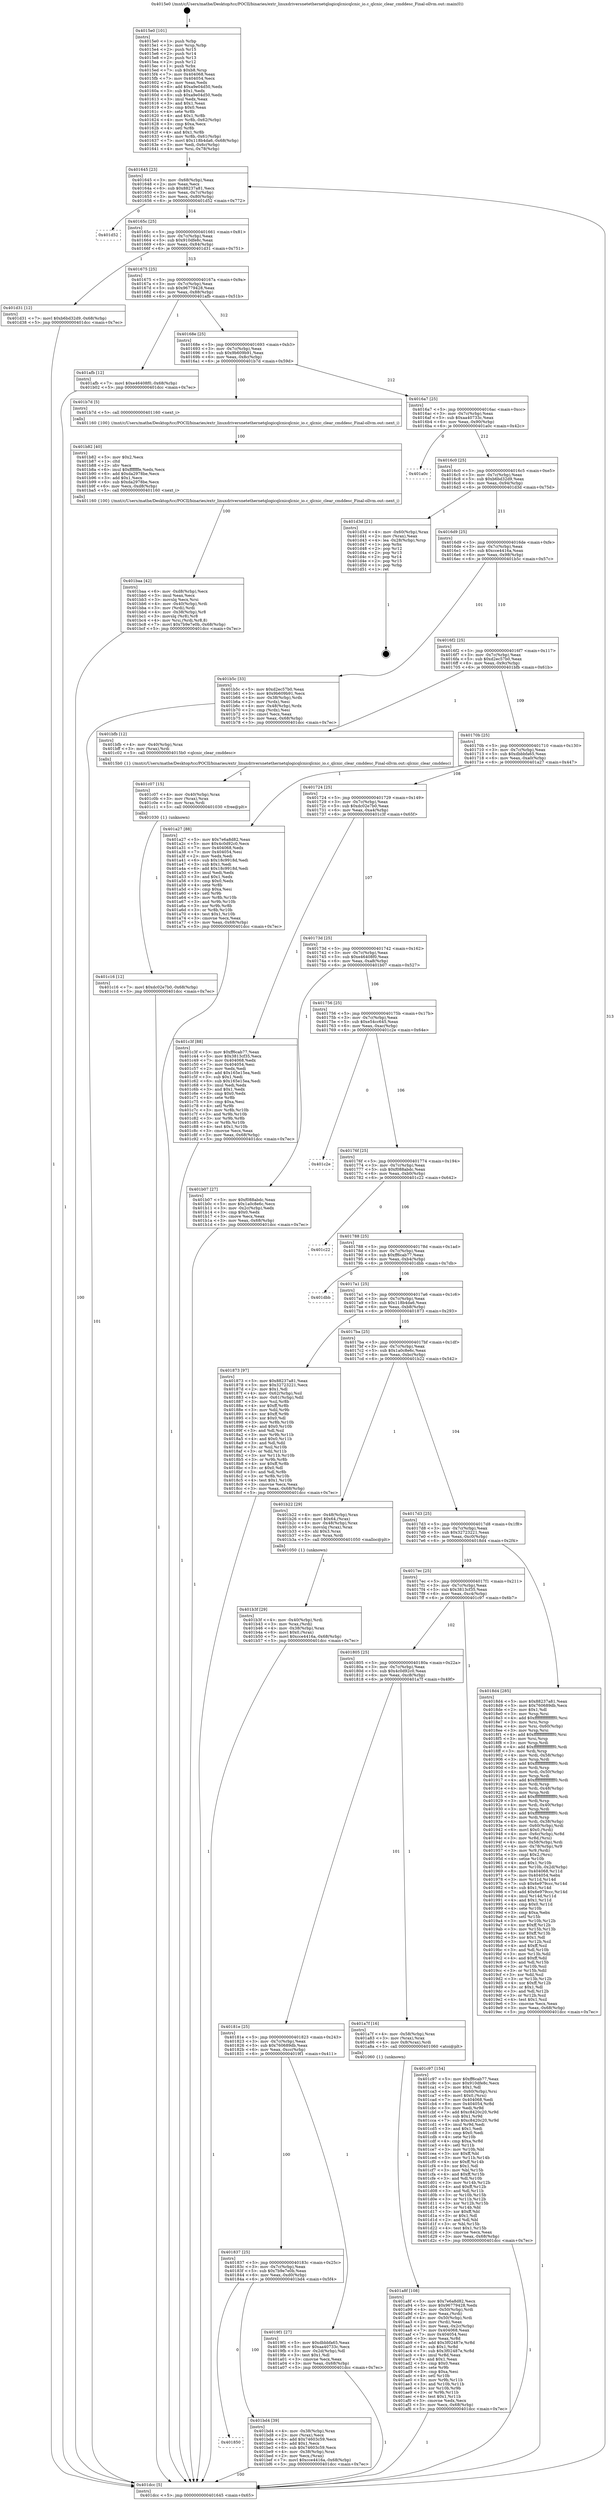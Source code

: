 digraph "0x4015e0" {
  label = "0x4015e0 (/mnt/c/Users/mathe/Desktop/tcc/POCII/binaries/extr_linuxdriversnetethernetqlogicqlcnicqlcnic_io.c_qlcnic_clear_cmddesc_Final-ollvm.out::main(0))"
  labelloc = "t"
  node[shape=record]

  Entry [label="",width=0.3,height=0.3,shape=circle,fillcolor=black,style=filled]
  "0x401645" [label="{
     0x401645 [23]\l
     | [instrs]\l
     &nbsp;&nbsp;0x401645 \<+3\>: mov -0x68(%rbp),%eax\l
     &nbsp;&nbsp;0x401648 \<+2\>: mov %eax,%ecx\l
     &nbsp;&nbsp;0x40164a \<+6\>: sub $0x88237a81,%ecx\l
     &nbsp;&nbsp;0x401650 \<+3\>: mov %eax,-0x7c(%rbp)\l
     &nbsp;&nbsp;0x401653 \<+3\>: mov %ecx,-0x80(%rbp)\l
     &nbsp;&nbsp;0x401656 \<+6\>: je 0000000000401d52 \<main+0x772\>\l
  }"]
  "0x401d52" [label="{
     0x401d52\l
  }", style=dashed]
  "0x40165c" [label="{
     0x40165c [25]\l
     | [instrs]\l
     &nbsp;&nbsp;0x40165c \<+5\>: jmp 0000000000401661 \<main+0x81\>\l
     &nbsp;&nbsp;0x401661 \<+3\>: mov -0x7c(%rbp),%eax\l
     &nbsp;&nbsp;0x401664 \<+5\>: sub $0x910dfe8c,%eax\l
     &nbsp;&nbsp;0x401669 \<+6\>: mov %eax,-0x84(%rbp)\l
     &nbsp;&nbsp;0x40166f \<+6\>: je 0000000000401d31 \<main+0x751\>\l
  }"]
  Exit [label="",width=0.3,height=0.3,shape=circle,fillcolor=black,style=filled,peripheries=2]
  "0x401d31" [label="{
     0x401d31 [12]\l
     | [instrs]\l
     &nbsp;&nbsp;0x401d31 \<+7\>: movl $0xb6bd32d9,-0x68(%rbp)\l
     &nbsp;&nbsp;0x401d38 \<+5\>: jmp 0000000000401dcc \<main+0x7ec\>\l
  }"]
  "0x401675" [label="{
     0x401675 [25]\l
     | [instrs]\l
     &nbsp;&nbsp;0x401675 \<+5\>: jmp 000000000040167a \<main+0x9a\>\l
     &nbsp;&nbsp;0x40167a \<+3\>: mov -0x7c(%rbp),%eax\l
     &nbsp;&nbsp;0x40167d \<+5\>: sub $0x96779428,%eax\l
     &nbsp;&nbsp;0x401682 \<+6\>: mov %eax,-0x88(%rbp)\l
     &nbsp;&nbsp;0x401688 \<+6\>: je 0000000000401afb \<main+0x51b\>\l
  }"]
  "0x401c16" [label="{
     0x401c16 [12]\l
     | [instrs]\l
     &nbsp;&nbsp;0x401c16 \<+7\>: movl $0xdc02e7b0,-0x68(%rbp)\l
     &nbsp;&nbsp;0x401c1d \<+5\>: jmp 0000000000401dcc \<main+0x7ec\>\l
  }"]
  "0x401afb" [label="{
     0x401afb [12]\l
     | [instrs]\l
     &nbsp;&nbsp;0x401afb \<+7\>: movl $0xe46408f0,-0x68(%rbp)\l
     &nbsp;&nbsp;0x401b02 \<+5\>: jmp 0000000000401dcc \<main+0x7ec\>\l
  }"]
  "0x40168e" [label="{
     0x40168e [25]\l
     | [instrs]\l
     &nbsp;&nbsp;0x40168e \<+5\>: jmp 0000000000401693 \<main+0xb3\>\l
     &nbsp;&nbsp;0x401693 \<+3\>: mov -0x7c(%rbp),%eax\l
     &nbsp;&nbsp;0x401696 \<+5\>: sub $0x9b609b91,%eax\l
     &nbsp;&nbsp;0x40169b \<+6\>: mov %eax,-0x8c(%rbp)\l
     &nbsp;&nbsp;0x4016a1 \<+6\>: je 0000000000401b7d \<main+0x59d\>\l
  }"]
  "0x401c07" [label="{
     0x401c07 [15]\l
     | [instrs]\l
     &nbsp;&nbsp;0x401c07 \<+4\>: mov -0x40(%rbp),%rax\l
     &nbsp;&nbsp;0x401c0b \<+3\>: mov (%rax),%rax\l
     &nbsp;&nbsp;0x401c0e \<+3\>: mov %rax,%rdi\l
     &nbsp;&nbsp;0x401c11 \<+5\>: call 0000000000401030 \<free@plt\>\l
     | [calls]\l
     &nbsp;&nbsp;0x401030 \{1\} (unknown)\l
  }"]
  "0x401b7d" [label="{
     0x401b7d [5]\l
     | [instrs]\l
     &nbsp;&nbsp;0x401b7d \<+5\>: call 0000000000401160 \<next_i\>\l
     | [calls]\l
     &nbsp;&nbsp;0x401160 \{100\} (/mnt/c/Users/mathe/Desktop/tcc/POCII/binaries/extr_linuxdriversnetethernetqlogicqlcnicqlcnic_io.c_qlcnic_clear_cmddesc_Final-ollvm.out::next_i)\l
  }"]
  "0x4016a7" [label="{
     0x4016a7 [25]\l
     | [instrs]\l
     &nbsp;&nbsp;0x4016a7 \<+5\>: jmp 00000000004016ac \<main+0xcc\>\l
     &nbsp;&nbsp;0x4016ac \<+3\>: mov -0x7c(%rbp),%eax\l
     &nbsp;&nbsp;0x4016af \<+5\>: sub $0xaa40733c,%eax\l
     &nbsp;&nbsp;0x4016b4 \<+6\>: mov %eax,-0x90(%rbp)\l
     &nbsp;&nbsp;0x4016ba \<+6\>: je 0000000000401a0c \<main+0x42c\>\l
  }"]
  "0x401850" [label="{
     0x401850\l
  }", style=dashed]
  "0x401a0c" [label="{
     0x401a0c\l
  }", style=dashed]
  "0x4016c0" [label="{
     0x4016c0 [25]\l
     | [instrs]\l
     &nbsp;&nbsp;0x4016c0 \<+5\>: jmp 00000000004016c5 \<main+0xe5\>\l
     &nbsp;&nbsp;0x4016c5 \<+3\>: mov -0x7c(%rbp),%eax\l
     &nbsp;&nbsp;0x4016c8 \<+5\>: sub $0xb6bd32d9,%eax\l
     &nbsp;&nbsp;0x4016cd \<+6\>: mov %eax,-0x94(%rbp)\l
     &nbsp;&nbsp;0x4016d3 \<+6\>: je 0000000000401d3d \<main+0x75d\>\l
  }"]
  "0x401bd4" [label="{
     0x401bd4 [39]\l
     | [instrs]\l
     &nbsp;&nbsp;0x401bd4 \<+4\>: mov -0x38(%rbp),%rax\l
     &nbsp;&nbsp;0x401bd8 \<+2\>: mov (%rax),%ecx\l
     &nbsp;&nbsp;0x401bda \<+6\>: add $0x74603c59,%ecx\l
     &nbsp;&nbsp;0x401be0 \<+3\>: add $0x1,%ecx\l
     &nbsp;&nbsp;0x401be3 \<+6\>: sub $0x74603c59,%ecx\l
     &nbsp;&nbsp;0x401be9 \<+4\>: mov -0x38(%rbp),%rax\l
     &nbsp;&nbsp;0x401bed \<+2\>: mov %ecx,(%rax)\l
     &nbsp;&nbsp;0x401bef \<+7\>: movl $0xcce4416a,-0x68(%rbp)\l
     &nbsp;&nbsp;0x401bf6 \<+5\>: jmp 0000000000401dcc \<main+0x7ec\>\l
  }"]
  "0x401d3d" [label="{
     0x401d3d [21]\l
     | [instrs]\l
     &nbsp;&nbsp;0x401d3d \<+4\>: mov -0x60(%rbp),%rax\l
     &nbsp;&nbsp;0x401d41 \<+2\>: mov (%rax),%eax\l
     &nbsp;&nbsp;0x401d43 \<+4\>: lea -0x28(%rbp),%rsp\l
     &nbsp;&nbsp;0x401d47 \<+1\>: pop %rbx\l
     &nbsp;&nbsp;0x401d48 \<+2\>: pop %r12\l
     &nbsp;&nbsp;0x401d4a \<+2\>: pop %r13\l
     &nbsp;&nbsp;0x401d4c \<+2\>: pop %r14\l
     &nbsp;&nbsp;0x401d4e \<+2\>: pop %r15\l
     &nbsp;&nbsp;0x401d50 \<+1\>: pop %rbp\l
     &nbsp;&nbsp;0x401d51 \<+1\>: ret\l
  }"]
  "0x4016d9" [label="{
     0x4016d9 [25]\l
     | [instrs]\l
     &nbsp;&nbsp;0x4016d9 \<+5\>: jmp 00000000004016de \<main+0xfe\>\l
     &nbsp;&nbsp;0x4016de \<+3\>: mov -0x7c(%rbp),%eax\l
     &nbsp;&nbsp;0x4016e1 \<+5\>: sub $0xcce4416a,%eax\l
     &nbsp;&nbsp;0x4016e6 \<+6\>: mov %eax,-0x98(%rbp)\l
     &nbsp;&nbsp;0x4016ec \<+6\>: je 0000000000401b5c \<main+0x57c\>\l
  }"]
  "0x401baa" [label="{
     0x401baa [42]\l
     | [instrs]\l
     &nbsp;&nbsp;0x401baa \<+6\>: mov -0xd8(%rbp),%ecx\l
     &nbsp;&nbsp;0x401bb0 \<+3\>: imul %eax,%ecx\l
     &nbsp;&nbsp;0x401bb3 \<+3\>: movslq %ecx,%rsi\l
     &nbsp;&nbsp;0x401bb6 \<+4\>: mov -0x40(%rbp),%rdi\l
     &nbsp;&nbsp;0x401bba \<+3\>: mov (%rdi),%rdi\l
     &nbsp;&nbsp;0x401bbd \<+4\>: mov -0x38(%rbp),%r8\l
     &nbsp;&nbsp;0x401bc1 \<+3\>: movslq (%r8),%r8\l
     &nbsp;&nbsp;0x401bc4 \<+4\>: mov %rsi,(%rdi,%r8,8)\l
     &nbsp;&nbsp;0x401bc8 \<+7\>: movl $0x7b9e7e0b,-0x68(%rbp)\l
     &nbsp;&nbsp;0x401bcf \<+5\>: jmp 0000000000401dcc \<main+0x7ec\>\l
  }"]
  "0x401b5c" [label="{
     0x401b5c [33]\l
     | [instrs]\l
     &nbsp;&nbsp;0x401b5c \<+5\>: mov $0xd2ec57b0,%eax\l
     &nbsp;&nbsp;0x401b61 \<+5\>: mov $0x9b609b91,%ecx\l
     &nbsp;&nbsp;0x401b66 \<+4\>: mov -0x38(%rbp),%rdx\l
     &nbsp;&nbsp;0x401b6a \<+2\>: mov (%rdx),%esi\l
     &nbsp;&nbsp;0x401b6c \<+4\>: mov -0x48(%rbp),%rdx\l
     &nbsp;&nbsp;0x401b70 \<+2\>: cmp (%rdx),%esi\l
     &nbsp;&nbsp;0x401b72 \<+3\>: cmovl %ecx,%eax\l
     &nbsp;&nbsp;0x401b75 \<+3\>: mov %eax,-0x68(%rbp)\l
     &nbsp;&nbsp;0x401b78 \<+5\>: jmp 0000000000401dcc \<main+0x7ec\>\l
  }"]
  "0x4016f2" [label="{
     0x4016f2 [25]\l
     | [instrs]\l
     &nbsp;&nbsp;0x4016f2 \<+5\>: jmp 00000000004016f7 \<main+0x117\>\l
     &nbsp;&nbsp;0x4016f7 \<+3\>: mov -0x7c(%rbp),%eax\l
     &nbsp;&nbsp;0x4016fa \<+5\>: sub $0xd2ec57b0,%eax\l
     &nbsp;&nbsp;0x4016ff \<+6\>: mov %eax,-0x9c(%rbp)\l
     &nbsp;&nbsp;0x401705 \<+6\>: je 0000000000401bfb \<main+0x61b\>\l
  }"]
  "0x401b82" [label="{
     0x401b82 [40]\l
     | [instrs]\l
     &nbsp;&nbsp;0x401b82 \<+5\>: mov $0x2,%ecx\l
     &nbsp;&nbsp;0x401b87 \<+1\>: cltd\l
     &nbsp;&nbsp;0x401b88 \<+2\>: idiv %ecx\l
     &nbsp;&nbsp;0x401b8a \<+6\>: imul $0xfffffffe,%edx,%ecx\l
     &nbsp;&nbsp;0x401b90 \<+6\>: add $0xda2978be,%ecx\l
     &nbsp;&nbsp;0x401b96 \<+3\>: add $0x1,%ecx\l
     &nbsp;&nbsp;0x401b99 \<+6\>: sub $0xda2978be,%ecx\l
     &nbsp;&nbsp;0x401b9f \<+6\>: mov %ecx,-0xd8(%rbp)\l
     &nbsp;&nbsp;0x401ba5 \<+5\>: call 0000000000401160 \<next_i\>\l
     | [calls]\l
     &nbsp;&nbsp;0x401160 \{100\} (/mnt/c/Users/mathe/Desktop/tcc/POCII/binaries/extr_linuxdriversnetethernetqlogicqlcnicqlcnic_io.c_qlcnic_clear_cmddesc_Final-ollvm.out::next_i)\l
  }"]
  "0x401bfb" [label="{
     0x401bfb [12]\l
     | [instrs]\l
     &nbsp;&nbsp;0x401bfb \<+4\>: mov -0x40(%rbp),%rax\l
     &nbsp;&nbsp;0x401bff \<+3\>: mov (%rax),%rdi\l
     &nbsp;&nbsp;0x401c02 \<+5\>: call 00000000004015b0 \<qlcnic_clear_cmddesc\>\l
     | [calls]\l
     &nbsp;&nbsp;0x4015b0 \{1\} (/mnt/c/Users/mathe/Desktop/tcc/POCII/binaries/extr_linuxdriversnetethernetqlogicqlcnicqlcnic_io.c_qlcnic_clear_cmddesc_Final-ollvm.out::qlcnic_clear_cmddesc)\l
  }"]
  "0x40170b" [label="{
     0x40170b [25]\l
     | [instrs]\l
     &nbsp;&nbsp;0x40170b \<+5\>: jmp 0000000000401710 \<main+0x130\>\l
     &nbsp;&nbsp;0x401710 \<+3\>: mov -0x7c(%rbp),%eax\l
     &nbsp;&nbsp;0x401713 \<+5\>: sub $0xdbbbfa65,%eax\l
     &nbsp;&nbsp;0x401718 \<+6\>: mov %eax,-0xa0(%rbp)\l
     &nbsp;&nbsp;0x40171e \<+6\>: je 0000000000401a27 \<main+0x447\>\l
  }"]
  "0x401b3f" [label="{
     0x401b3f [29]\l
     | [instrs]\l
     &nbsp;&nbsp;0x401b3f \<+4\>: mov -0x40(%rbp),%rdi\l
     &nbsp;&nbsp;0x401b43 \<+3\>: mov %rax,(%rdi)\l
     &nbsp;&nbsp;0x401b46 \<+4\>: mov -0x38(%rbp),%rax\l
     &nbsp;&nbsp;0x401b4a \<+6\>: movl $0x0,(%rax)\l
     &nbsp;&nbsp;0x401b50 \<+7\>: movl $0xcce4416a,-0x68(%rbp)\l
     &nbsp;&nbsp;0x401b57 \<+5\>: jmp 0000000000401dcc \<main+0x7ec\>\l
  }"]
  "0x401a27" [label="{
     0x401a27 [88]\l
     | [instrs]\l
     &nbsp;&nbsp;0x401a27 \<+5\>: mov $0x7e6a8d82,%eax\l
     &nbsp;&nbsp;0x401a2c \<+5\>: mov $0x4c0d92c0,%ecx\l
     &nbsp;&nbsp;0x401a31 \<+7\>: mov 0x404068,%edx\l
     &nbsp;&nbsp;0x401a38 \<+7\>: mov 0x404054,%esi\l
     &nbsp;&nbsp;0x401a3f \<+2\>: mov %edx,%edi\l
     &nbsp;&nbsp;0x401a41 \<+6\>: sub $0x18c9918d,%edi\l
     &nbsp;&nbsp;0x401a47 \<+3\>: sub $0x1,%edi\l
     &nbsp;&nbsp;0x401a4a \<+6\>: add $0x18c9918d,%edi\l
     &nbsp;&nbsp;0x401a50 \<+3\>: imul %edi,%edx\l
     &nbsp;&nbsp;0x401a53 \<+3\>: and $0x1,%edx\l
     &nbsp;&nbsp;0x401a56 \<+3\>: cmp $0x0,%edx\l
     &nbsp;&nbsp;0x401a59 \<+4\>: sete %r8b\l
     &nbsp;&nbsp;0x401a5d \<+3\>: cmp $0xa,%esi\l
     &nbsp;&nbsp;0x401a60 \<+4\>: setl %r9b\l
     &nbsp;&nbsp;0x401a64 \<+3\>: mov %r8b,%r10b\l
     &nbsp;&nbsp;0x401a67 \<+3\>: and %r9b,%r10b\l
     &nbsp;&nbsp;0x401a6a \<+3\>: xor %r9b,%r8b\l
     &nbsp;&nbsp;0x401a6d \<+3\>: or %r8b,%r10b\l
     &nbsp;&nbsp;0x401a70 \<+4\>: test $0x1,%r10b\l
     &nbsp;&nbsp;0x401a74 \<+3\>: cmovne %ecx,%eax\l
     &nbsp;&nbsp;0x401a77 \<+3\>: mov %eax,-0x68(%rbp)\l
     &nbsp;&nbsp;0x401a7a \<+5\>: jmp 0000000000401dcc \<main+0x7ec\>\l
  }"]
  "0x401724" [label="{
     0x401724 [25]\l
     | [instrs]\l
     &nbsp;&nbsp;0x401724 \<+5\>: jmp 0000000000401729 \<main+0x149\>\l
     &nbsp;&nbsp;0x401729 \<+3\>: mov -0x7c(%rbp),%eax\l
     &nbsp;&nbsp;0x40172c \<+5\>: sub $0xdc02e7b0,%eax\l
     &nbsp;&nbsp;0x401731 \<+6\>: mov %eax,-0xa4(%rbp)\l
     &nbsp;&nbsp;0x401737 \<+6\>: je 0000000000401c3f \<main+0x65f\>\l
  }"]
  "0x401a8f" [label="{
     0x401a8f [108]\l
     | [instrs]\l
     &nbsp;&nbsp;0x401a8f \<+5\>: mov $0x7e6a8d82,%ecx\l
     &nbsp;&nbsp;0x401a94 \<+5\>: mov $0x96779428,%edx\l
     &nbsp;&nbsp;0x401a99 \<+4\>: mov -0x50(%rbp),%rdi\l
     &nbsp;&nbsp;0x401a9d \<+2\>: mov %eax,(%rdi)\l
     &nbsp;&nbsp;0x401a9f \<+4\>: mov -0x50(%rbp),%rdi\l
     &nbsp;&nbsp;0x401aa3 \<+2\>: mov (%rdi),%eax\l
     &nbsp;&nbsp;0x401aa5 \<+3\>: mov %eax,-0x2c(%rbp)\l
     &nbsp;&nbsp;0x401aa8 \<+7\>: mov 0x404068,%eax\l
     &nbsp;&nbsp;0x401aaf \<+7\>: mov 0x404054,%esi\l
     &nbsp;&nbsp;0x401ab6 \<+3\>: mov %eax,%r8d\l
     &nbsp;&nbsp;0x401ab9 \<+7\>: add $0x3f02487e,%r8d\l
     &nbsp;&nbsp;0x401ac0 \<+4\>: sub $0x1,%r8d\l
     &nbsp;&nbsp;0x401ac4 \<+7\>: sub $0x3f02487e,%r8d\l
     &nbsp;&nbsp;0x401acb \<+4\>: imul %r8d,%eax\l
     &nbsp;&nbsp;0x401acf \<+3\>: and $0x1,%eax\l
     &nbsp;&nbsp;0x401ad2 \<+3\>: cmp $0x0,%eax\l
     &nbsp;&nbsp;0x401ad5 \<+4\>: sete %r9b\l
     &nbsp;&nbsp;0x401ad9 \<+3\>: cmp $0xa,%esi\l
     &nbsp;&nbsp;0x401adc \<+4\>: setl %r10b\l
     &nbsp;&nbsp;0x401ae0 \<+3\>: mov %r9b,%r11b\l
     &nbsp;&nbsp;0x401ae3 \<+3\>: and %r10b,%r11b\l
     &nbsp;&nbsp;0x401ae6 \<+3\>: xor %r10b,%r9b\l
     &nbsp;&nbsp;0x401ae9 \<+3\>: or %r9b,%r11b\l
     &nbsp;&nbsp;0x401aec \<+4\>: test $0x1,%r11b\l
     &nbsp;&nbsp;0x401af0 \<+3\>: cmovne %edx,%ecx\l
     &nbsp;&nbsp;0x401af3 \<+3\>: mov %ecx,-0x68(%rbp)\l
     &nbsp;&nbsp;0x401af6 \<+5\>: jmp 0000000000401dcc \<main+0x7ec\>\l
  }"]
  "0x401c3f" [label="{
     0x401c3f [88]\l
     | [instrs]\l
     &nbsp;&nbsp;0x401c3f \<+5\>: mov $0xff6cab77,%eax\l
     &nbsp;&nbsp;0x401c44 \<+5\>: mov $0x3813cf35,%ecx\l
     &nbsp;&nbsp;0x401c49 \<+7\>: mov 0x404068,%edx\l
     &nbsp;&nbsp;0x401c50 \<+7\>: mov 0x404054,%esi\l
     &nbsp;&nbsp;0x401c57 \<+2\>: mov %edx,%edi\l
     &nbsp;&nbsp;0x401c59 \<+6\>: add $0x165e15ea,%edi\l
     &nbsp;&nbsp;0x401c5f \<+3\>: sub $0x1,%edi\l
     &nbsp;&nbsp;0x401c62 \<+6\>: sub $0x165e15ea,%edi\l
     &nbsp;&nbsp;0x401c68 \<+3\>: imul %edi,%edx\l
     &nbsp;&nbsp;0x401c6b \<+3\>: and $0x1,%edx\l
     &nbsp;&nbsp;0x401c6e \<+3\>: cmp $0x0,%edx\l
     &nbsp;&nbsp;0x401c71 \<+4\>: sete %r8b\l
     &nbsp;&nbsp;0x401c75 \<+3\>: cmp $0xa,%esi\l
     &nbsp;&nbsp;0x401c78 \<+4\>: setl %r9b\l
     &nbsp;&nbsp;0x401c7c \<+3\>: mov %r8b,%r10b\l
     &nbsp;&nbsp;0x401c7f \<+3\>: and %r9b,%r10b\l
     &nbsp;&nbsp;0x401c82 \<+3\>: xor %r9b,%r8b\l
     &nbsp;&nbsp;0x401c85 \<+3\>: or %r8b,%r10b\l
     &nbsp;&nbsp;0x401c88 \<+4\>: test $0x1,%r10b\l
     &nbsp;&nbsp;0x401c8c \<+3\>: cmovne %ecx,%eax\l
     &nbsp;&nbsp;0x401c8f \<+3\>: mov %eax,-0x68(%rbp)\l
     &nbsp;&nbsp;0x401c92 \<+5\>: jmp 0000000000401dcc \<main+0x7ec\>\l
  }"]
  "0x40173d" [label="{
     0x40173d [25]\l
     | [instrs]\l
     &nbsp;&nbsp;0x40173d \<+5\>: jmp 0000000000401742 \<main+0x162\>\l
     &nbsp;&nbsp;0x401742 \<+3\>: mov -0x7c(%rbp),%eax\l
     &nbsp;&nbsp;0x401745 \<+5\>: sub $0xe46408f0,%eax\l
     &nbsp;&nbsp;0x40174a \<+6\>: mov %eax,-0xa8(%rbp)\l
     &nbsp;&nbsp;0x401750 \<+6\>: je 0000000000401b07 \<main+0x527\>\l
  }"]
  "0x401837" [label="{
     0x401837 [25]\l
     | [instrs]\l
     &nbsp;&nbsp;0x401837 \<+5\>: jmp 000000000040183c \<main+0x25c\>\l
     &nbsp;&nbsp;0x40183c \<+3\>: mov -0x7c(%rbp),%eax\l
     &nbsp;&nbsp;0x40183f \<+5\>: sub $0x7b9e7e0b,%eax\l
     &nbsp;&nbsp;0x401844 \<+6\>: mov %eax,-0xd0(%rbp)\l
     &nbsp;&nbsp;0x40184a \<+6\>: je 0000000000401bd4 \<main+0x5f4\>\l
  }"]
  "0x401b07" [label="{
     0x401b07 [27]\l
     | [instrs]\l
     &nbsp;&nbsp;0x401b07 \<+5\>: mov $0xf088abdc,%eax\l
     &nbsp;&nbsp;0x401b0c \<+5\>: mov $0x1a0c8e6c,%ecx\l
     &nbsp;&nbsp;0x401b11 \<+3\>: mov -0x2c(%rbp),%edx\l
     &nbsp;&nbsp;0x401b14 \<+3\>: cmp $0x0,%edx\l
     &nbsp;&nbsp;0x401b17 \<+3\>: cmove %ecx,%eax\l
     &nbsp;&nbsp;0x401b1a \<+3\>: mov %eax,-0x68(%rbp)\l
     &nbsp;&nbsp;0x401b1d \<+5\>: jmp 0000000000401dcc \<main+0x7ec\>\l
  }"]
  "0x401756" [label="{
     0x401756 [25]\l
     | [instrs]\l
     &nbsp;&nbsp;0x401756 \<+5\>: jmp 000000000040175b \<main+0x17b\>\l
     &nbsp;&nbsp;0x40175b \<+3\>: mov -0x7c(%rbp),%eax\l
     &nbsp;&nbsp;0x40175e \<+5\>: sub $0xe54cc645,%eax\l
     &nbsp;&nbsp;0x401763 \<+6\>: mov %eax,-0xac(%rbp)\l
     &nbsp;&nbsp;0x401769 \<+6\>: je 0000000000401c2e \<main+0x64e\>\l
  }"]
  "0x4019f1" [label="{
     0x4019f1 [27]\l
     | [instrs]\l
     &nbsp;&nbsp;0x4019f1 \<+5\>: mov $0xdbbbfa65,%eax\l
     &nbsp;&nbsp;0x4019f6 \<+5\>: mov $0xaa40733c,%ecx\l
     &nbsp;&nbsp;0x4019fb \<+3\>: mov -0x2d(%rbp),%dl\l
     &nbsp;&nbsp;0x4019fe \<+3\>: test $0x1,%dl\l
     &nbsp;&nbsp;0x401a01 \<+3\>: cmovne %ecx,%eax\l
     &nbsp;&nbsp;0x401a04 \<+3\>: mov %eax,-0x68(%rbp)\l
     &nbsp;&nbsp;0x401a07 \<+5\>: jmp 0000000000401dcc \<main+0x7ec\>\l
  }"]
  "0x401c2e" [label="{
     0x401c2e\l
  }", style=dashed]
  "0x40176f" [label="{
     0x40176f [25]\l
     | [instrs]\l
     &nbsp;&nbsp;0x40176f \<+5\>: jmp 0000000000401774 \<main+0x194\>\l
     &nbsp;&nbsp;0x401774 \<+3\>: mov -0x7c(%rbp),%eax\l
     &nbsp;&nbsp;0x401777 \<+5\>: sub $0xf088abdc,%eax\l
     &nbsp;&nbsp;0x40177c \<+6\>: mov %eax,-0xb0(%rbp)\l
     &nbsp;&nbsp;0x401782 \<+6\>: je 0000000000401c22 \<main+0x642\>\l
  }"]
  "0x40181e" [label="{
     0x40181e [25]\l
     | [instrs]\l
     &nbsp;&nbsp;0x40181e \<+5\>: jmp 0000000000401823 \<main+0x243\>\l
     &nbsp;&nbsp;0x401823 \<+3\>: mov -0x7c(%rbp),%eax\l
     &nbsp;&nbsp;0x401826 \<+5\>: sub $0x760689db,%eax\l
     &nbsp;&nbsp;0x40182b \<+6\>: mov %eax,-0xcc(%rbp)\l
     &nbsp;&nbsp;0x401831 \<+6\>: je 00000000004019f1 \<main+0x411\>\l
  }"]
  "0x401c22" [label="{
     0x401c22\l
  }", style=dashed]
  "0x401788" [label="{
     0x401788 [25]\l
     | [instrs]\l
     &nbsp;&nbsp;0x401788 \<+5\>: jmp 000000000040178d \<main+0x1ad\>\l
     &nbsp;&nbsp;0x40178d \<+3\>: mov -0x7c(%rbp),%eax\l
     &nbsp;&nbsp;0x401790 \<+5\>: sub $0xff6cab77,%eax\l
     &nbsp;&nbsp;0x401795 \<+6\>: mov %eax,-0xb4(%rbp)\l
     &nbsp;&nbsp;0x40179b \<+6\>: je 0000000000401dbb \<main+0x7db\>\l
  }"]
  "0x401a7f" [label="{
     0x401a7f [16]\l
     | [instrs]\l
     &nbsp;&nbsp;0x401a7f \<+4\>: mov -0x58(%rbp),%rax\l
     &nbsp;&nbsp;0x401a83 \<+3\>: mov (%rax),%rax\l
     &nbsp;&nbsp;0x401a86 \<+4\>: mov 0x8(%rax),%rdi\l
     &nbsp;&nbsp;0x401a8a \<+5\>: call 0000000000401060 \<atoi@plt\>\l
     | [calls]\l
     &nbsp;&nbsp;0x401060 \{1\} (unknown)\l
  }"]
  "0x401dbb" [label="{
     0x401dbb\l
  }", style=dashed]
  "0x4017a1" [label="{
     0x4017a1 [25]\l
     | [instrs]\l
     &nbsp;&nbsp;0x4017a1 \<+5\>: jmp 00000000004017a6 \<main+0x1c6\>\l
     &nbsp;&nbsp;0x4017a6 \<+3\>: mov -0x7c(%rbp),%eax\l
     &nbsp;&nbsp;0x4017a9 \<+5\>: sub $0x118b4da6,%eax\l
     &nbsp;&nbsp;0x4017ae \<+6\>: mov %eax,-0xb8(%rbp)\l
     &nbsp;&nbsp;0x4017b4 \<+6\>: je 0000000000401873 \<main+0x293\>\l
  }"]
  "0x401805" [label="{
     0x401805 [25]\l
     | [instrs]\l
     &nbsp;&nbsp;0x401805 \<+5\>: jmp 000000000040180a \<main+0x22a\>\l
     &nbsp;&nbsp;0x40180a \<+3\>: mov -0x7c(%rbp),%eax\l
     &nbsp;&nbsp;0x40180d \<+5\>: sub $0x4c0d92c0,%eax\l
     &nbsp;&nbsp;0x401812 \<+6\>: mov %eax,-0xc8(%rbp)\l
     &nbsp;&nbsp;0x401818 \<+6\>: je 0000000000401a7f \<main+0x49f\>\l
  }"]
  "0x401873" [label="{
     0x401873 [97]\l
     | [instrs]\l
     &nbsp;&nbsp;0x401873 \<+5\>: mov $0x88237a81,%eax\l
     &nbsp;&nbsp;0x401878 \<+5\>: mov $0x32723221,%ecx\l
     &nbsp;&nbsp;0x40187d \<+2\>: mov $0x1,%dl\l
     &nbsp;&nbsp;0x40187f \<+4\>: mov -0x62(%rbp),%sil\l
     &nbsp;&nbsp;0x401883 \<+4\>: mov -0x61(%rbp),%dil\l
     &nbsp;&nbsp;0x401887 \<+3\>: mov %sil,%r8b\l
     &nbsp;&nbsp;0x40188a \<+4\>: xor $0xff,%r8b\l
     &nbsp;&nbsp;0x40188e \<+3\>: mov %dil,%r9b\l
     &nbsp;&nbsp;0x401891 \<+4\>: xor $0xff,%r9b\l
     &nbsp;&nbsp;0x401895 \<+3\>: xor $0x0,%dl\l
     &nbsp;&nbsp;0x401898 \<+3\>: mov %r8b,%r10b\l
     &nbsp;&nbsp;0x40189b \<+4\>: and $0x0,%r10b\l
     &nbsp;&nbsp;0x40189f \<+3\>: and %dl,%sil\l
     &nbsp;&nbsp;0x4018a2 \<+3\>: mov %r9b,%r11b\l
     &nbsp;&nbsp;0x4018a5 \<+4\>: and $0x0,%r11b\l
     &nbsp;&nbsp;0x4018a9 \<+3\>: and %dl,%dil\l
     &nbsp;&nbsp;0x4018ac \<+3\>: or %sil,%r10b\l
     &nbsp;&nbsp;0x4018af \<+3\>: or %dil,%r11b\l
     &nbsp;&nbsp;0x4018b2 \<+3\>: xor %r11b,%r10b\l
     &nbsp;&nbsp;0x4018b5 \<+3\>: or %r9b,%r8b\l
     &nbsp;&nbsp;0x4018b8 \<+4\>: xor $0xff,%r8b\l
     &nbsp;&nbsp;0x4018bc \<+3\>: or $0x0,%dl\l
     &nbsp;&nbsp;0x4018bf \<+3\>: and %dl,%r8b\l
     &nbsp;&nbsp;0x4018c2 \<+3\>: or %r8b,%r10b\l
     &nbsp;&nbsp;0x4018c5 \<+4\>: test $0x1,%r10b\l
     &nbsp;&nbsp;0x4018c9 \<+3\>: cmovne %ecx,%eax\l
     &nbsp;&nbsp;0x4018cc \<+3\>: mov %eax,-0x68(%rbp)\l
     &nbsp;&nbsp;0x4018cf \<+5\>: jmp 0000000000401dcc \<main+0x7ec\>\l
  }"]
  "0x4017ba" [label="{
     0x4017ba [25]\l
     | [instrs]\l
     &nbsp;&nbsp;0x4017ba \<+5\>: jmp 00000000004017bf \<main+0x1df\>\l
     &nbsp;&nbsp;0x4017bf \<+3\>: mov -0x7c(%rbp),%eax\l
     &nbsp;&nbsp;0x4017c2 \<+5\>: sub $0x1a0c8e6c,%eax\l
     &nbsp;&nbsp;0x4017c7 \<+6\>: mov %eax,-0xbc(%rbp)\l
     &nbsp;&nbsp;0x4017cd \<+6\>: je 0000000000401b22 \<main+0x542\>\l
  }"]
  "0x401dcc" [label="{
     0x401dcc [5]\l
     | [instrs]\l
     &nbsp;&nbsp;0x401dcc \<+5\>: jmp 0000000000401645 \<main+0x65\>\l
  }"]
  "0x4015e0" [label="{
     0x4015e0 [101]\l
     | [instrs]\l
     &nbsp;&nbsp;0x4015e0 \<+1\>: push %rbp\l
     &nbsp;&nbsp;0x4015e1 \<+3\>: mov %rsp,%rbp\l
     &nbsp;&nbsp;0x4015e4 \<+2\>: push %r15\l
     &nbsp;&nbsp;0x4015e6 \<+2\>: push %r14\l
     &nbsp;&nbsp;0x4015e8 \<+2\>: push %r13\l
     &nbsp;&nbsp;0x4015ea \<+2\>: push %r12\l
     &nbsp;&nbsp;0x4015ec \<+1\>: push %rbx\l
     &nbsp;&nbsp;0x4015ed \<+7\>: sub $0xb8,%rsp\l
     &nbsp;&nbsp;0x4015f4 \<+7\>: mov 0x404068,%eax\l
     &nbsp;&nbsp;0x4015fb \<+7\>: mov 0x404054,%ecx\l
     &nbsp;&nbsp;0x401602 \<+2\>: mov %eax,%edx\l
     &nbsp;&nbsp;0x401604 \<+6\>: add $0xa9e04d50,%edx\l
     &nbsp;&nbsp;0x40160a \<+3\>: sub $0x1,%edx\l
     &nbsp;&nbsp;0x40160d \<+6\>: sub $0xa9e04d50,%edx\l
     &nbsp;&nbsp;0x401613 \<+3\>: imul %edx,%eax\l
     &nbsp;&nbsp;0x401616 \<+3\>: and $0x1,%eax\l
     &nbsp;&nbsp;0x401619 \<+3\>: cmp $0x0,%eax\l
     &nbsp;&nbsp;0x40161c \<+4\>: sete %r8b\l
     &nbsp;&nbsp;0x401620 \<+4\>: and $0x1,%r8b\l
     &nbsp;&nbsp;0x401624 \<+4\>: mov %r8b,-0x62(%rbp)\l
     &nbsp;&nbsp;0x401628 \<+3\>: cmp $0xa,%ecx\l
     &nbsp;&nbsp;0x40162b \<+4\>: setl %r8b\l
     &nbsp;&nbsp;0x40162f \<+4\>: and $0x1,%r8b\l
     &nbsp;&nbsp;0x401633 \<+4\>: mov %r8b,-0x61(%rbp)\l
     &nbsp;&nbsp;0x401637 \<+7\>: movl $0x118b4da6,-0x68(%rbp)\l
     &nbsp;&nbsp;0x40163e \<+3\>: mov %edi,-0x6c(%rbp)\l
     &nbsp;&nbsp;0x401641 \<+4\>: mov %rsi,-0x78(%rbp)\l
  }"]
  "0x401c97" [label="{
     0x401c97 [154]\l
     | [instrs]\l
     &nbsp;&nbsp;0x401c97 \<+5\>: mov $0xff6cab77,%eax\l
     &nbsp;&nbsp;0x401c9c \<+5\>: mov $0x910dfe8c,%ecx\l
     &nbsp;&nbsp;0x401ca1 \<+2\>: mov $0x1,%dl\l
     &nbsp;&nbsp;0x401ca3 \<+4\>: mov -0x60(%rbp),%rsi\l
     &nbsp;&nbsp;0x401ca7 \<+6\>: movl $0x0,(%rsi)\l
     &nbsp;&nbsp;0x401cad \<+7\>: mov 0x404068,%edi\l
     &nbsp;&nbsp;0x401cb4 \<+8\>: mov 0x404054,%r8d\l
     &nbsp;&nbsp;0x401cbc \<+3\>: mov %edi,%r9d\l
     &nbsp;&nbsp;0x401cbf \<+7\>: add $0xc8420c20,%r9d\l
     &nbsp;&nbsp;0x401cc6 \<+4\>: sub $0x1,%r9d\l
     &nbsp;&nbsp;0x401cca \<+7\>: sub $0xc8420c20,%r9d\l
     &nbsp;&nbsp;0x401cd1 \<+4\>: imul %r9d,%edi\l
     &nbsp;&nbsp;0x401cd5 \<+3\>: and $0x1,%edi\l
     &nbsp;&nbsp;0x401cd8 \<+3\>: cmp $0x0,%edi\l
     &nbsp;&nbsp;0x401cdb \<+4\>: sete %r10b\l
     &nbsp;&nbsp;0x401cdf \<+4\>: cmp $0xa,%r8d\l
     &nbsp;&nbsp;0x401ce3 \<+4\>: setl %r11b\l
     &nbsp;&nbsp;0x401ce7 \<+3\>: mov %r10b,%bl\l
     &nbsp;&nbsp;0x401cea \<+3\>: xor $0xff,%bl\l
     &nbsp;&nbsp;0x401ced \<+3\>: mov %r11b,%r14b\l
     &nbsp;&nbsp;0x401cf0 \<+4\>: xor $0xff,%r14b\l
     &nbsp;&nbsp;0x401cf4 \<+3\>: xor $0x1,%dl\l
     &nbsp;&nbsp;0x401cf7 \<+3\>: mov %bl,%r15b\l
     &nbsp;&nbsp;0x401cfa \<+4\>: and $0xff,%r15b\l
     &nbsp;&nbsp;0x401cfe \<+3\>: and %dl,%r10b\l
     &nbsp;&nbsp;0x401d01 \<+3\>: mov %r14b,%r12b\l
     &nbsp;&nbsp;0x401d04 \<+4\>: and $0xff,%r12b\l
     &nbsp;&nbsp;0x401d08 \<+3\>: and %dl,%r11b\l
     &nbsp;&nbsp;0x401d0b \<+3\>: or %r10b,%r15b\l
     &nbsp;&nbsp;0x401d0e \<+3\>: or %r11b,%r12b\l
     &nbsp;&nbsp;0x401d11 \<+3\>: xor %r12b,%r15b\l
     &nbsp;&nbsp;0x401d14 \<+3\>: or %r14b,%bl\l
     &nbsp;&nbsp;0x401d17 \<+3\>: xor $0xff,%bl\l
     &nbsp;&nbsp;0x401d1a \<+3\>: or $0x1,%dl\l
     &nbsp;&nbsp;0x401d1d \<+2\>: and %dl,%bl\l
     &nbsp;&nbsp;0x401d1f \<+3\>: or %bl,%r15b\l
     &nbsp;&nbsp;0x401d22 \<+4\>: test $0x1,%r15b\l
     &nbsp;&nbsp;0x401d26 \<+3\>: cmovne %ecx,%eax\l
     &nbsp;&nbsp;0x401d29 \<+3\>: mov %eax,-0x68(%rbp)\l
     &nbsp;&nbsp;0x401d2c \<+5\>: jmp 0000000000401dcc \<main+0x7ec\>\l
  }"]
  "0x401b22" [label="{
     0x401b22 [29]\l
     | [instrs]\l
     &nbsp;&nbsp;0x401b22 \<+4\>: mov -0x48(%rbp),%rax\l
     &nbsp;&nbsp;0x401b26 \<+6\>: movl $0x64,(%rax)\l
     &nbsp;&nbsp;0x401b2c \<+4\>: mov -0x48(%rbp),%rax\l
     &nbsp;&nbsp;0x401b30 \<+3\>: movslq (%rax),%rax\l
     &nbsp;&nbsp;0x401b33 \<+4\>: shl $0x3,%rax\l
     &nbsp;&nbsp;0x401b37 \<+3\>: mov %rax,%rdi\l
     &nbsp;&nbsp;0x401b3a \<+5\>: call 0000000000401050 \<malloc@plt\>\l
     | [calls]\l
     &nbsp;&nbsp;0x401050 \{1\} (unknown)\l
  }"]
  "0x4017d3" [label="{
     0x4017d3 [25]\l
     | [instrs]\l
     &nbsp;&nbsp;0x4017d3 \<+5\>: jmp 00000000004017d8 \<main+0x1f8\>\l
     &nbsp;&nbsp;0x4017d8 \<+3\>: mov -0x7c(%rbp),%eax\l
     &nbsp;&nbsp;0x4017db \<+5\>: sub $0x32723221,%eax\l
     &nbsp;&nbsp;0x4017e0 \<+6\>: mov %eax,-0xc0(%rbp)\l
     &nbsp;&nbsp;0x4017e6 \<+6\>: je 00000000004018d4 \<main+0x2f4\>\l
  }"]
  "0x4017ec" [label="{
     0x4017ec [25]\l
     | [instrs]\l
     &nbsp;&nbsp;0x4017ec \<+5\>: jmp 00000000004017f1 \<main+0x211\>\l
     &nbsp;&nbsp;0x4017f1 \<+3\>: mov -0x7c(%rbp),%eax\l
     &nbsp;&nbsp;0x4017f4 \<+5\>: sub $0x3813cf35,%eax\l
     &nbsp;&nbsp;0x4017f9 \<+6\>: mov %eax,-0xc4(%rbp)\l
     &nbsp;&nbsp;0x4017ff \<+6\>: je 0000000000401c97 \<main+0x6b7\>\l
  }"]
  "0x4018d4" [label="{
     0x4018d4 [285]\l
     | [instrs]\l
     &nbsp;&nbsp;0x4018d4 \<+5\>: mov $0x88237a81,%eax\l
     &nbsp;&nbsp;0x4018d9 \<+5\>: mov $0x760689db,%ecx\l
     &nbsp;&nbsp;0x4018de \<+2\>: mov $0x1,%dl\l
     &nbsp;&nbsp;0x4018e0 \<+3\>: mov %rsp,%rsi\l
     &nbsp;&nbsp;0x4018e3 \<+4\>: add $0xfffffffffffffff0,%rsi\l
     &nbsp;&nbsp;0x4018e7 \<+3\>: mov %rsi,%rsp\l
     &nbsp;&nbsp;0x4018ea \<+4\>: mov %rsi,-0x60(%rbp)\l
     &nbsp;&nbsp;0x4018ee \<+3\>: mov %rsp,%rsi\l
     &nbsp;&nbsp;0x4018f1 \<+4\>: add $0xfffffffffffffff0,%rsi\l
     &nbsp;&nbsp;0x4018f5 \<+3\>: mov %rsi,%rsp\l
     &nbsp;&nbsp;0x4018f8 \<+3\>: mov %rsp,%rdi\l
     &nbsp;&nbsp;0x4018fb \<+4\>: add $0xfffffffffffffff0,%rdi\l
     &nbsp;&nbsp;0x4018ff \<+3\>: mov %rdi,%rsp\l
     &nbsp;&nbsp;0x401902 \<+4\>: mov %rdi,-0x58(%rbp)\l
     &nbsp;&nbsp;0x401906 \<+3\>: mov %rsp,%rdi\l
     &nbsp;&nbsp;0x401909 \<+4\>: add $0xfffffffffffffff0,%rdi\l
     &nbsp;&nbsp;0x40190d \<+3\>: mov %rdi,%rsp\l
     &nbsp;&nbsp;0x401910 \<+4\>: mov %rdi,-0x50(%rbp)\l
     &nbsp;&nbsp;0x401914 \<+3\>: mov %rsp,%rdi\l
     &nbsp;&nbsp;0x401917 \<+4\>: add $0xfffffffffffffff0,%rdi\l
     &nbsp;&nbsp;0x40191b \<+3\>: mov %rdi,%rsp\l
     &nbsp;&nbsp;0x40191e \<+4\>: mov %rdi,-0x48(%rbp)\l
     &nbsp;&nbsp;0x401922 \<+3\>: mov %rsp,%rdi\l
     &nbsp;&nbsp;0x401925 \<+4\>: add $0xfffffffffffffff0,%rdi\l
     &nbsp;&nbsp;0x401929 \<+3\>: mov %rdi,%rsp\l
     &nbsp;&nbsp;0x40192c \<+4\>: mov %rdi,-0x40(%rbp)\l
     &nbsp;&nbsp;0x401930 \<+3\>: mov %rsp,%rdi\l
     &nbsp;&nbsp;0x401933 \<+4\>: add $0xfffffffffffffff0,%rdi\l
     &nbsp;&nbsp;0x401937 \<+3\>: mov %rdi,%rsp\l
     &nbsp;&nbsp;0x40193a \<+4\>: mov %rdi,-0x38(%rbp)\l
     &nbsp;&nbsp;0x40193e \<+4\>: mov -0x60(%rbp),%rdi\l
     &nbsp;&nbsp;0x401942 \<+6\>: movl $0x0,(%rdi)\l
     &nbsp;&nbsp;0x401948 \<+4\>: mov -0x6c(%rbp),%r8d\l
     &nbsp;&nbsp;0x40194c \<+3\>: mov %r8d,(%rsi)\l
     &nbsp;&nbsp;0x40194f \<+4\>: mov -0x58(%rbp),%rdi\l
     &nbsp;&nbsp;0x401953 \<+4\>: mov -0x78(%rbp),%r9\l
     &nbsp;&nbsp;0x401957 \<+3\>: mov %r9,(%rdi)\l
     &nbsp;&nbsp;0x40195a \<+3\>: cmpl $0x2,(%rsi)\l
     &nbsp;&nbsp;0x40195d \<+4\>: setne %r10b\l
     &nbsp;&nbsp;0x401961 \<+4\>: and $0x1,%r10b\l
     &nbsp;&nbsp;0x401965 \<+4\>: mov %r10b,-0x2d(%rbp)\l
     &nbsp;&nbsp;0x401969 \<+8\>: mov 0x404068,%r11d\l
     &nbsp;&nbsp;0x401971 \<+7\>: mov 0x404054,%ebx\l
     &nbsp;&nbsp;0x401978 \<+3\>: mov %r11d,%r14d\l
     &nbsp;&nbsp;0x40197b \<+7\>: sub $0x6e979ccc,%r14d\l
     &nbsp;&nbsp;0x401982 \<+4\>: sub $0x1,%r14d\l
     &nbsp;&nbsp;0x401986 \<+7\>: add $0x6e979ccc,%r14d\l
     &nbsp;&nbsp;0x40198d \<+4\>: imul %r14d,%r11d\l
     &nbsp;&nbsp;0x401991 \<+4\>: and $0x1,%r11d\l
     &nbsp;&nbsp;0x401995 \<+4\>: cmp $0x0,%r11d\l
     &nbsp;&nbsp;0x401999 \<+4\>: sete %r10b\l
     &nbsp;&nbsp;0x40199d \<+3\>: cmp $0xa,%ebx\l
     &nbsp;&nbsp;0x4019a0 \<+4\>: setl %r15b\l
     &nbsp;&nbsp;0x4019a4 \<+3\>: mov %r10b,%r12b\l
     &nbsp;&nbsp;0x4019a7 \<+4\>: xor $0xff,%r12b\l
     &nbsp;&nbsp;0x4019ab \<+3\>: mov %r15b,%r13b\l
     &nbsp;&nbsp;0x4019ae \<+4\>: xor $0xff,%r13b\l
     &nbsp;&nbsp;0x4019b2 \<+3\>: xor $0x1,%dl\l
     &nbsp;&nbsp;0x4019b5 \<+3\>: mov %r12b,%sil\l
     &nbsp;&nbsp;0x4019b8 \<+4\>: and $0xff,%sil\l
     &nbsp;&nbsp;0x4019bc \<+3\>: and %dl,%r10b\l
     &nbsp;&nbsp;0x4019bf \<+3\>: mov %r13b,%dil\l
     &nbsp;&nbsp;0x4019c2 \<+4\>: and $0xff,%dil\l
     &nbsp;&nbsp;0x4019c6 \<+3\>: and %dl,%r15b\l
     &nbsp;&nbsp;0x4019c9 \<+3\>: or %r10b,%sil\l
     &nbsp;&nbsp;0x4019cc \<+3\>: or %r15b,%dil\l
     &nbsp;&nbsp;0x4019cf \<+3\>: xor %dil,%sil\l
     &nbsp;&nbsp;0x4019d2 \<+3\>: or %r13b,%r12b\l
     &nbsp;&nbsp;0x4019d5 \<+4\>: xor $0xff,%r12b\l
     &nbsp;&nbsp;0x4019d9 \<+3\>: or $0x1,%dl\l
     &nbsp;&nbsp;0x4019dc \<+3\>: and %dl,%r12b\l
     &nbsp;&nbsp;0x4019df \<+3\>: or %r12b,%sil\l
     &nbsp;&nbsp;0x4019e2 \<+4\>: test $0x1,%sil\l
     &nbsp;&nbsp;0x4019e6 \<+3\>: cmovne %ecx,%eax\l
     &nbsp;&nbsp;0x4019e9 \<+3\>: mov %eax,-0x68(%rbp)\l
     &nbsp;&nbsp;0x4019ec \<+5\>: jmp 0000000000401dcc \<main+0x7ec\>\l
  }"]
  Entry -> "0x4015e0" [label=" 1"]
  "0x401645" -> "0x401d52" [label=" 0"]
  "0x401645" -> "0x40165c" [label=" 314"]
  "0x401d3d" -> Exit [label=" 1"]
  "0x40165c" -> "0x401d31" [label=" 1"]
  "0x40165c" -> "0x401675" [label=" 313"]
  "0x401d31" -> "0x401dcc" [label=" 1"]
  "0x401675" -> "0x401afb" [label=" 1"]
  "0x401675" -> "0x40168e" [label=" 312"]
  "0x401c97" -> "0x401dcc" [label=" 1"]
  "0x40168e" -> "0x401b7d" [label=" 100"]
  "0x40168e" -> "0x4016a7" [label=" 212"]
  "0x401c3f" -> "0x401dcc" [label=" 1"]
  "0x4016a7" -> "0x401a0c" [label=" 0"]
  "0x4016a7" -> "0x4016c0" [label=" 212"]
  "0x401c16" -> "0x401dcc" [label=" 1"]
  "0x4016c0" -> "0x401d3d" [label=" 1"]
  "0x4016c0" -> "0x4016d9" [label=" 211"]
  "0x401c07" -> "0x401c16" [label=" 1"]
  "0x4016d9" -> "0x401b5c" [label=" 101"]
  "0x4016d9" -> "0x4016f2" [label=" 110"]
  "0x401bd4" -> "0x401dcc" [label=" 100"]
  "0x4016f2" -> "0x401bfb" [label=" 1"]
  "0x4016f2" -> "0x40170b" [label=" 109"]
  "0x401837" -> "0x401850" [label=" 0"]
  "0x40170b" -> "0x401a27" [label=" 1"]
  "0x40170b" -> "0x401724" [label=" 108"]
  "0x401837" -> "0x401bd4" [label=" 100"]
  "0x401724" -> "0x401c3f" [label=" 1"]
  "0x401724" -> "0x40173d" [label=" 107"]
  "0x401bfb" -> "0x401c07" [label=" 1"]
  "0x40173d" -> "0x401b07" [label=" 1"]
  "0x40173d" -> "0x401756" [label=" 106"]
  "0x401baa" -> "0x401dcc" [label=" 100"]
  "0x401756" -> "0x401c2e" [label=" 0"]
  "0x401756" -> "0x40176f" [label=" 106"]
  "0x401b82" -> "0x401baa" [label=" 100"]
  "0x40176f" -> "0x401c22" [label=" 0"]
  "0x40176f" -> "0x401788" [label=" 106"]
  "0x401b5c" -> "0x401dcc" [label=" 101"]
  "0x401788" -> "0x401dbb" [label=" 0"]
  "0x401788" -> "0x4017a1" [label=" 106"]
  "0x401b3f" -> "0x401dcc" [label=" 1"]
  "0x4017a1" -> "0x401873" [label=" 1"]
  "0x4017a1" -> "0x4017ba" [label=" 105"]
  "0x401873" -> "0x401dcc" [label=" 1"]
  "0x4015e0" -> "0x401645" [label=" 1"]
  "0x401dcc" -> "0x401645" [label=" 313"]
  "0x401b07" -> "0x401dcc" [label=" 1"]
  "0x4017ba" -> "0x401b22" [label=" 1"]
  "0x4017ba" -> "0x4017d3" [label=" 104"]
  "0x401afb" -> "0x401dcc" [label=" 1"]
  "0x4017d3" -> "0x4018d4" [label=" 1"]
  "0x4017d3" -> "0x4017ec" [label=" 103"]
  "0x401a7f" -> "0x401a8f" [label=" 1"]
  "0x4018d4" -> "0x401dcc" [label=" 1"]
  "0x401a8f" -> "0x401dcc" [label=" 1"]
  "0x4017ec" -> "0x401c97" [label=" 1"]
  "0x4017ec" -> "0x401805" [label=" 102"]
  "0x401b22" -> "0x401b3f" [label=" 1"]
  "0x401805" -> "0x401a7f" [label=" 1"]
  "0x401805" -> "0x40181e" [label=" 101"]
  "0x401b7d" -> "0x401b82" [label=" 100"]
  "0x40181e" -> "0x4019f1" [label=" 1"]
  "0x40181e" -> "0x401837" [label=" 100"]
  "0x4019f1" -> "0x401dcc" [label=" 1"]
  "0x401a27" -> "0x401dcc" [label=" 1"]
}
